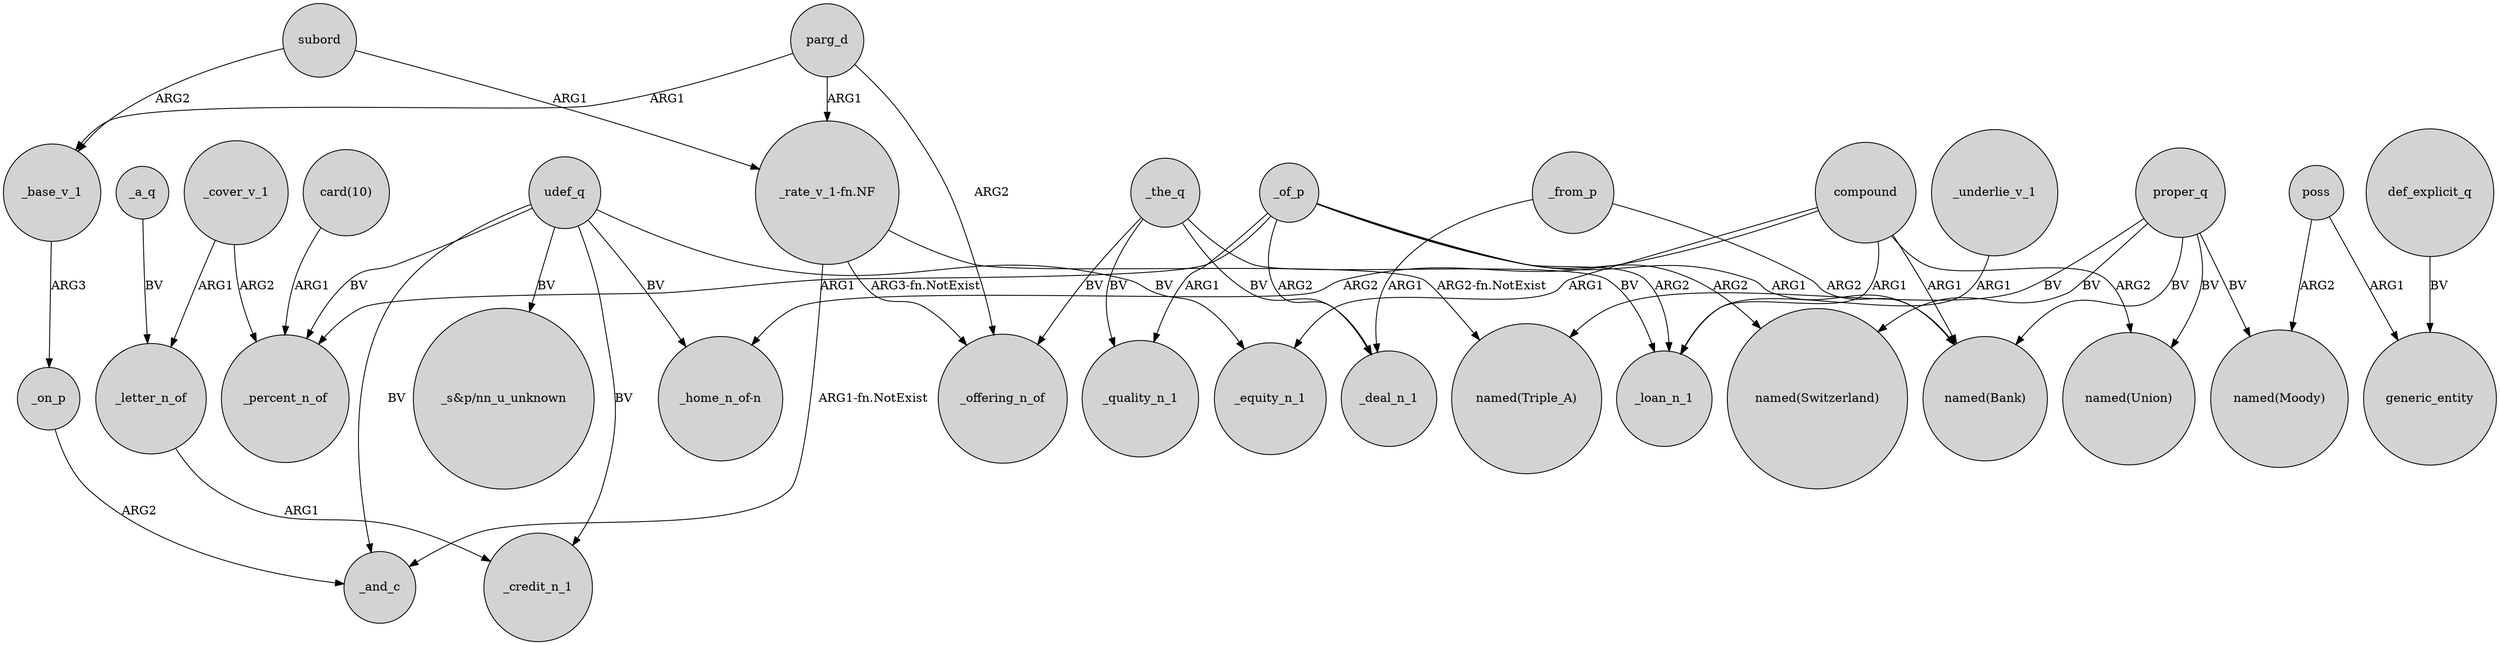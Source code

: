 digraph {
	node [shape=circle style=filled]
	subord -> _base_v_1 [label=ARG2]
	poss -> generic_entity [label=ARG1]
	_cover_v_1 -> _letter_n_of [label=ARG1]
	_base_v_1 -> _on_p [label=ARG3]
	proper_q -> "named(Union)" [label=BV]
	udef_q -> "_s&p/nn_u_unknown" [label=BV]
	proper_q -> "named(Moody)" [label=BV]
	udef_q -> _credit_n_1 [label=BV]
	_letter_n_of -> _credit_n_1 [label=ARG1]
	_the_q -> _deal_n_1 [label=BV]
	compound -> _equity_n_1 [label=ARG1]
	subord -> "_rate_v_1-fn.NF" [label=ARG1]
	_cover_v_1 -> _percent_n_of [label=ARG2]
	def_explicit_q -> generic_entity [label=BV]
	udef_q -> "_home_n_of-n" [label=BV]
	proper_q -> "named(Switzerland)" [label=BV]
	_the_q -> _quality_n_1 [label=BV]
	_of_p -> _percent_n_of [label=ARG1]
	parg_d -> _offering_n_of [label=ARG2]
	proper_q -> "named(Bank)" [label=BV]
	compound -> "named(Union)" [label=ARG2]
	"card(10)" -> _percent_n_of [label=ARG1]
	_from_p -> "named(Bank)" [label=ARG2]
	_of_p -> _loan_n_1 [label=ARG2]
	_the_q -> _loan_n_1 [label=BV]
	_of_p -> "named(Bank)" [label=ARG1]
	parg_d -> "_rate_v_1-fn.NF" [label=ARG1]
	"_rate_v_1-fn.NF" -> _offering_n_of [label="ARG3-fn.NotExist"]
	"_rate_v_1-fn.NF" -> _and_c [label="ARG1-fn.NotExist"]
	udef_q -> _equity_n_1 [label=BV]
	_of_p -> "named(Switzerland)" [label=ARG2]
	compound -> _loan_n_1 [label=ARG1]
	_underlie_v_1 -> _loan_n_1 [label=ARG1]
	_of_p -> _quality_n_1 [label=ARG1]
	_on_p -> _and_c [label=ARG2]
	_from_p -> _deal_n_1 [label=ARG1]
	compound -> "named(Bank)" [label=ARG1]
	parg_d -> _base_v_1 [label=ARG1]
	proper_q -> "named(Triple_A)" [label=BV]
	compound -> "_home_n_of-n" [label=ARG2]
	_of_p -> _deal_n_1 [label=ARG2]
	udef_q -> _percent_n_of [label=BV]
	"_rate_v_1-fn.NF" -> "named(Triple_A)" [label="ARG2-fn.NotExist"]
	udef_q -> _and_c [label=BV]
	_a_q -> _letter_n_of [label=BV]
	poss -> "named(Moody)" [label=ARG2]
	_the_q -> _offering_n_of [label=BV]
}
